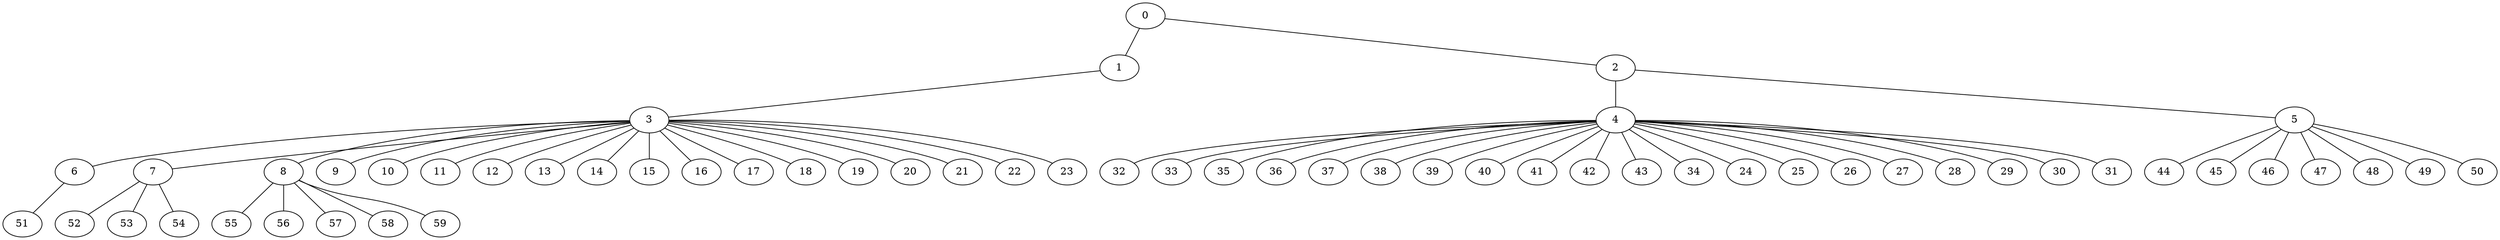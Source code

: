 
graph graphname {
    0 -- 1
0 -- 2
1 -- 3
2 -- 4
2 -- 5
3 -- 6
3 -- 7
3 -- 8
3 -- 9
3 -- 10
3 -- 11
3 -- 12
3 -- 13
3 -- 14
3 -- 15
3 -- 16
3 -- 17
3 -- 18
3 -- 19
3 -- 20
3 -- 21
3 -- 22
3 -- 23
4 -- 32
4 -- 33
4 -- 35
4 -- 36
4 -- 37
4 -- 38
4 -- 39
4 -- 40
4 -- 41
4 -- 42
4 -- 43
4 -- 34
4 -- 24
4 -- 25
4 -- 26
4 -- 27
4 -- 28
4 -- 29
4 -- 30
4 -- 31
5 -- 44
5 -- 45
5 -- 46
5 -- 47
5 -- 48
5 -- 49
5 -- 50
6 -- 51
7 -- 52
7 -- 53
7 -- 54
8 -- 55
8 -- 56
8 -- 57
8 -- 58
8 -- 59

}
